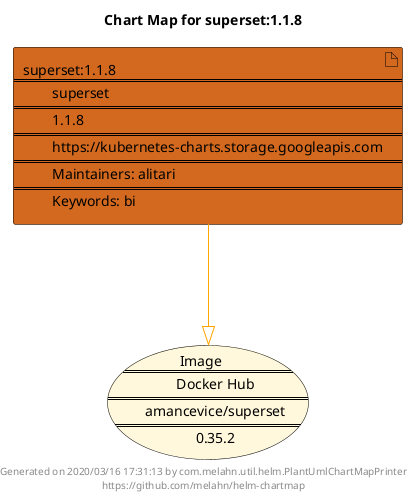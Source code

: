 @startuml
skinparam linetype ortho
skinparam backgroundColor white
skinparam usecaseBorderColor black
skinparam usecaseArrowColor LightSlateGray
skinparam artifactBorderColor black
skinparam artifactArrowColor LightSlateGray

title Chart Map for superset:1.1.8

'There is one referenced Helm Chart
artifact "superset:1.1.8\n====\n\tsuperset\n====\n\t1.1.8\n====\n\thttps://kubernetes-charts.storage.googleapis.com\n====\n\tMaintainers: alitari\n====\n\tKeywords: bi" as superset_1_1_8 #Chocolate

'There is one referenced Docker Image
usecase "Image\n====\n\tDocker Hub\n====\n\tamancevice/superset\n====\n\t0.35.2" as amancevice_superset_0_35_2 #Cornsilk

'Chart Dependencies
superset_1_1_8--[#orange]-|>amancevice_superset_0_35_2

center footer Generated on 2020/03/16 17:31:13 by com.melahn.util.helm.PlantUmlChartMapPrinter\nhttps://github.com/melahn/helm-chartmap
@enduml
